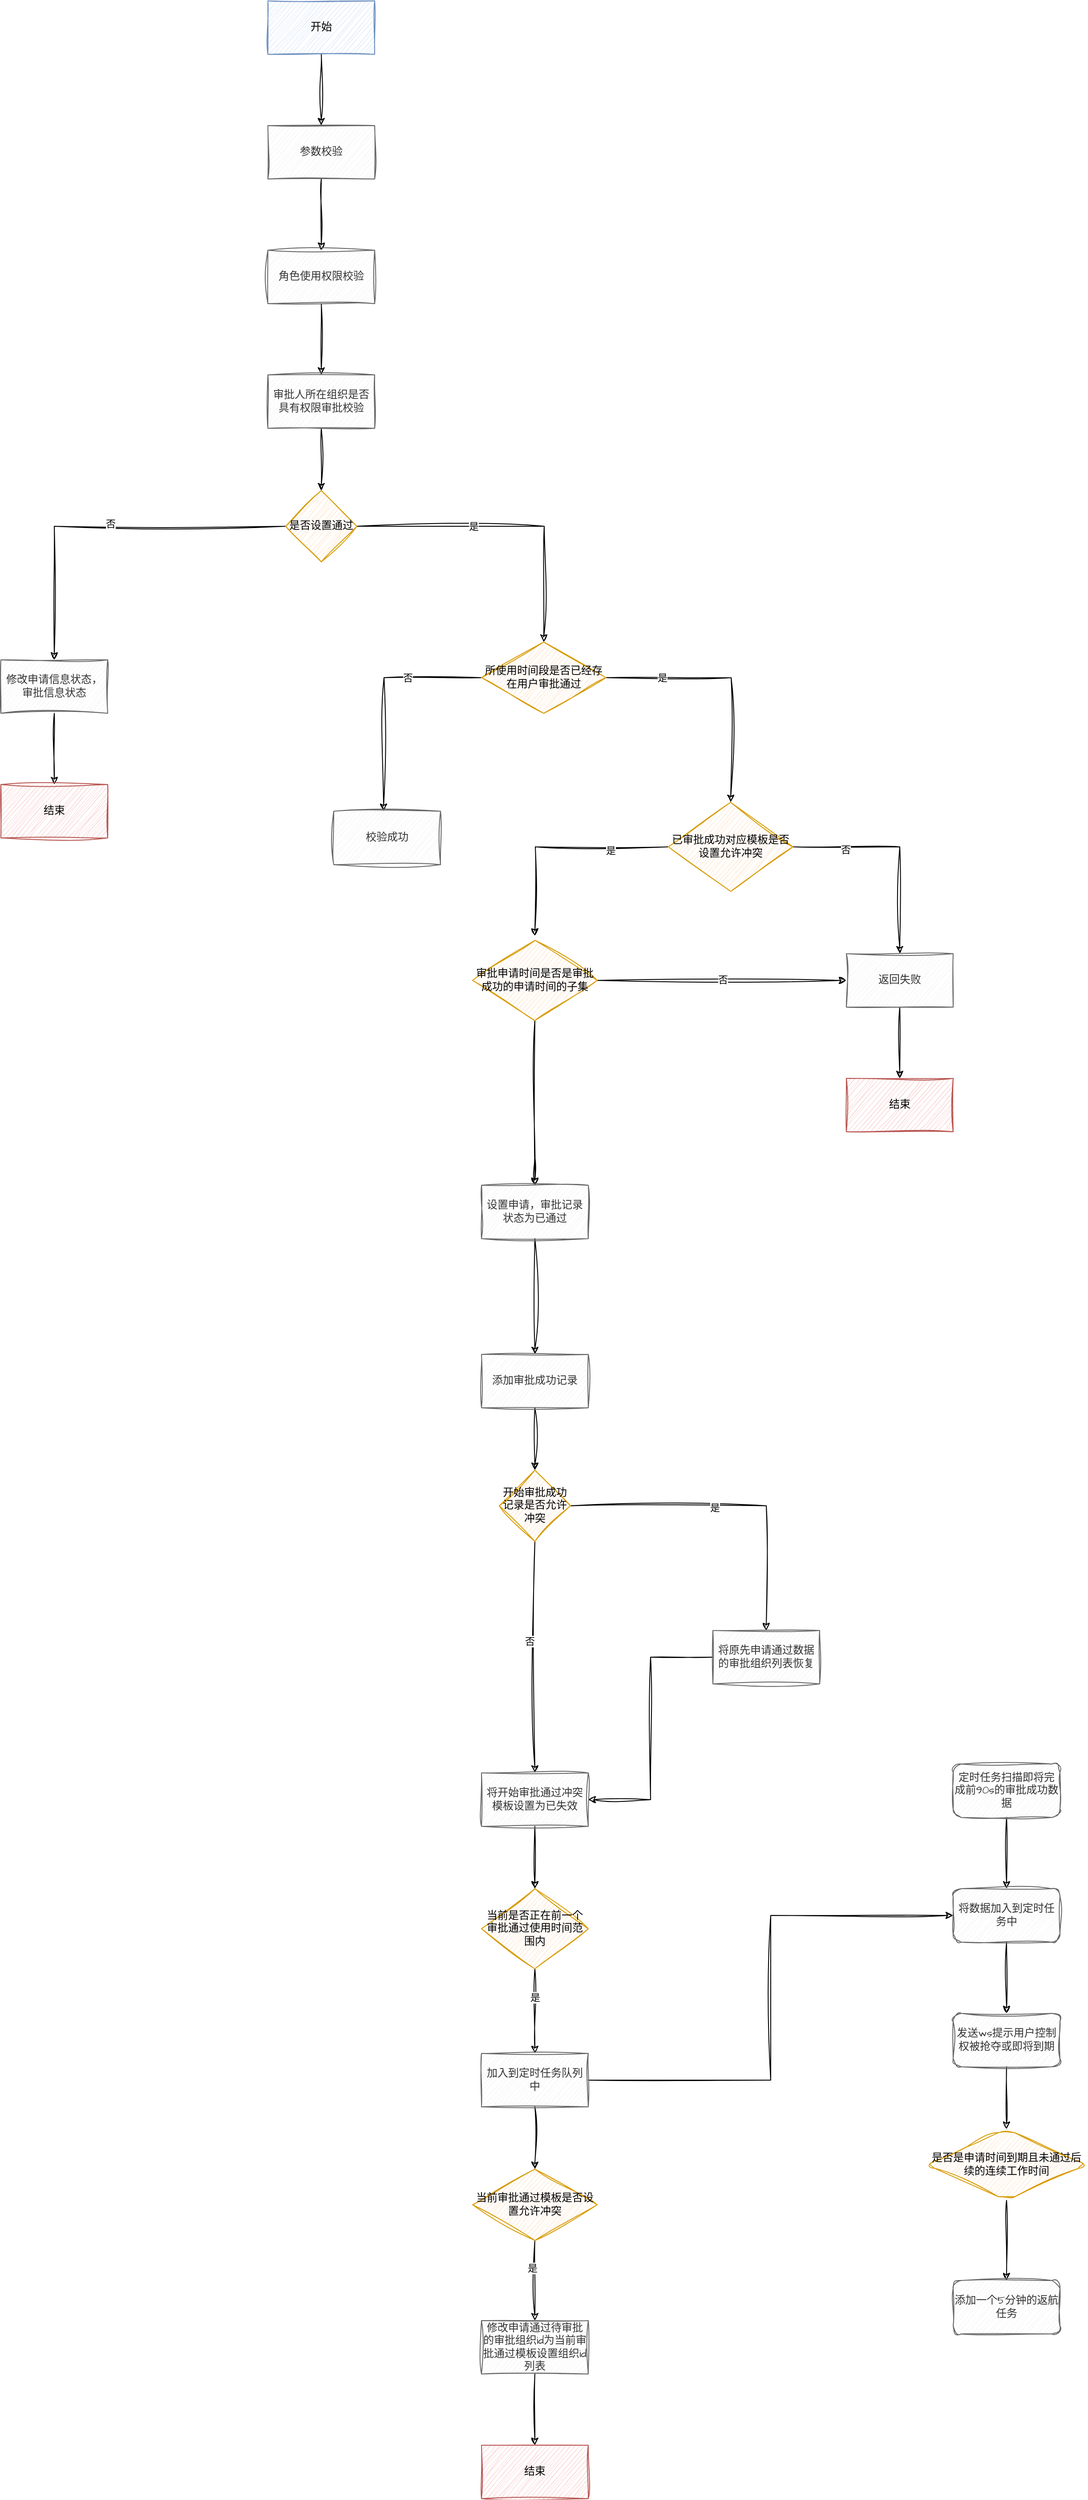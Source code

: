 <mxfile version="26.0.11">
  <diagram id="C5RBs43oDa-KdzZeNtuy" name="Page-1">
    <mxGraphModel dx="3000" dy="1549" grid="1" gridSize="10" guides="1" tooltips="1" connect="1" arrows="1" fold="1" page="1" pageScale="1" pageWidth="827" pageHeight="1169" math="0" shadow="0">
      <root>
        <mxCell id="WIyWlLk6GJQsqaUBKTNV-0" />
        <mxCell id="WIyWlLk6GJQsqaUBKTNV-1" parent="WIyWlLk6GJQsqaUBKTNV-0" />
        <mxCell id="VaRAnJZeEG1DX4EoweuF-4" value="" style="edgeStyle=orthogonalEdgeStyle;rounded=0;sketch=1;hachureGap=4;jiggle=2;curveFitting=1;orthogonalLoop=1;jettySize=auto;html=1;fontFamily=Architects Daughter;fontSource=https%3A%2F%2Ffonts.googleapis.com%2Fcss%3Ffamily%3DArchitects%2BDaughter;" edge="1" parent="WIyWlLk6GJQsqaUBKTNV-1" source="VaRAnJZeEG1DX4EoweuF-2" target="VaRAnJZeEG1DX4EoweuF-3">
          <mxGeometry relative="1" as="geometry" />
        </mxCell>
        <mxCell id="VaRAnJZeEG1DX4EoweuF-2" value="开始" style="rounded=0;whiteSpace=wrap;html=1;sketch=1;hachureGap=4;jiggle=2;curveFitting=1;fontFamily=Architects Daughter;fontSource=https%3A%2F%2Ffonts.googleapis.com%2Fcss%3Ffamily%3DArchitects%2BDaughter;fillColor=#dae8fc;strokeColor=#6c8ebf;" vertex="1" parent="WIyWlLk6GJQsqaUBKTNV-1">
          <mxGeometry x="340" y="80" width="120" height="60" as="geometry" />
        </mxCell>
        <mxCell id="VaRAnJZeEG1DX4EoweuF-6" value="" style="edgeStyle=orthogonalEdgeStyle;rounded=0;sketch=1;hachureGap=4;jiggle=2;curveFitting=1;orthogonalLoop=1;jettySize=auto;html=1;fontFamily=Architects Daughter;fontSource=https%3A%2F%2Ffonts.googleapis.com%2Fcss%3Ffamily%3DArchitects%2BDaughter;" edge="1" parent="WIyWlLk6GJQsqaUBKTNV-1" source="VaRAnJZeEG1DX4EoweuF-3" target="VaRAnJZeEG1DX4EoweuF-5">
          <mxGeometry relative="1" as="geometry" />
        </mxCell>
        <mxCell id="VaRAnJZeEG1DX4EoweuF-3" value="参数校验" style="rounded=0;whiteSpace=wrap;html=1;sketch=1;hachureGap=4;jiggle=2;curveFitting=1;fontFamily=Architects Daughter;fontSource=https%3A%2F%2Ffonts.googleapis.com%2Fcss%3Ffamily%3DArchitects%2BDaughter;fillColor=#f5f5f5;strokeColor=#666666;fontColor=#333333;" vertex="1" parent="WIyWlLk6GJQsqaUBKTNV-1">
          <mxGeometry x="340" y="220" width="120" height="60" as="geometry" />
        </mxCell>
        <mxCell id="VaRAnJZeEG1DX4EoweuF-8" value="" style="edgeStyle=orthogonalEdgeStyle;rounded=0;sketch=1;hachureGap=4;jiggle=2;curveFitting=1;orthogonalLoop=1;jettySize=auto;html=1;fontFamily=Architects Daughter;fontSource=https%3A%2F%2Ffonts.googleapis.com%2Fcss%3Ffamily%3DArchitects%2BDaughter;" edge="1" parent="WIyWlLk6GJQsqaUBKTNV-1" source="VaRAnJZeEG1DX4EoweuF-5" target="VaRAnJZeEG1DX4EoweuF-7">
          <mxGeometry relative="1" as="geometry" />
        </mxCell>
        <mxCell id="VaRAnJZeEG1DX4EoweuF-5" value="角色使用权限校验" style="rounded=0;whiteSpace=wrap;html=1;sketch=1;hachureGap=4;jiggle=2;curveFitting=1;fontFamily=Architects Daughter;fontSource=https%3A%2F%2Ffonts.googleapis.com%2Fcss%3Ffamily%3DArchitects%2BDaughter;fillColor=#f5f5f5;strokeColor=#666666;fontColor=#333333;" vertex="1" parent="WIyWlLk6GJQsqaUBKTNV-1">
          <mxGeometry x="340" y="360" width="120" height="60" as="geometry" />
        </mxCell>
        <mxCell id="VaRAnJZeEG1DX4EoweuF-10" value="" style="edgeStyle=orthogonalEdgeStyle;rounded=0;sketch=1;hachureGap=4;jiggle=2;curveFitting=1;orthogonalLoop=1;jettySize=auto;html=1;fontFamily=Architects Daughter;fontSource=https%3A%2F%2Ffonts.googleapis.com%2Fcss%3Ffamily%3DArchitects%2BDaughter;" edge="1" parent="WIyWlLk6GJQsqaUBKTNV-1" source="VaRAnJZeEG1DX4EoweuF-7" target="VaRAnJZeEG1DX4EoweuF-9">
          <mxGeometry relative="1" as="geometry" />
        </mxCell>
        <mxCell id="VaRAnJZeEG1DX4EoweuF-7" value="审批人所在组织是否具有权限审批校验" style="rounded=0;whiteSpace=wrap;html=1;sketch=1;hachureGap=4;jiggle=2;curveFitting=1;fontFamily=Architects Daughter;fontSource=https%3A%2F%2Ffonts.googleapis.com%2Fcss%3Ffamily%3DArchitects%2BDaughter;fillColor=#f5f5f5;strokeColor=#666666;fontColor=#333333;" vertex="1" parent="WIyWlLk6GJQsqaUBKTNV-1">
          <mxGeometry x="340" y="500" width="120" height="60" as="geometry" />
        </mxCell>
        <mxCell id="VaRAnJZeEG1DX4EoweuF-12" value="" style="edgeStyle=orthogonalEdgeStyle;rounded=0;sketch=1;hachureGap=4;jiggle=2;curveFitting=1;orthogonalLoop=1;jettySize=auto;html=1;fontFamily=Architects Daughter;fontSource=https%3A%2F%2Ffonts.googleapis.com%2Fcss%3Ffamily%3DArchitects%2BDaughter;" edge="1" parent="WIyWlLk6GJQsqaUBKTNV-1" source="VaRAnJZeEG1DX4EoweuF-9" target="VaRAnJZeEG1DX4EoweuF-11">
          <mxGeometry relative="1" as="geometry" />
        </mxCell>
        <mxCell id="VaRAnJZeEG1DX4EoweuF-13" value="否" style="edgeLabel;html=1;align=center;verticalAlign=middle;resizable=0;points=[];sketch=1;hachureGap=4;jiggle=2;curveFitting=1;fontFamily=Architects Daughter;fontSource=https%3A%2F%2Ffonts.googleapis.com%2Fcss%3Ffamily%3DArchitects%2BDaughter;" vertex="1" connectable="0" parent="VaRAnJZeEG1DX4EoweuF-12">
          <mxGeometry x="-0.038" y="-3" relative="1" as="geometry">
            <mxPoint as="offset" />
          </mxGeometry>
        </mxCell>
        <mxCell id="VaRAnJZeEG1DX4EoweuF-14" style="edgeStyle=orthogonalEdgeStyle;rounded=0;sketch=1;hachureGap=4;jiggle=2;curveFitting=1;orthogonalLoop=1;jettySize=auto;html=1;fontFamily=Architects Daughter;fontSource=https%3A%2F%2Ffonts.googleapis.com%2Fcss%3Ffamily%3DArchitects%2BDaughter;" edge="1" parent="WIyWlLk6GJQsqaUBKTNV-1" source="VaRAnJZeEG1DX4EoweuF-9">
          <mxGeometry relative="1" as="geometry">
            <mxPoint x="650" y="800" as="targetPoint" />
          </mxGeometry>
        </mxCell>
        <mxCell id="VaRAnJZeEG1DX4EoweuF-16" value="是" style="edgeLabel;html=1;align=center;verticalAlign=middle;resizable=0;points=[];sketch=1;hachureGap=4;jiggle=2;curveFitting=1;fontFamily=Architects Daughter;fontSource=https%3A%2F%2Ffonts.googleapis.com%2Fcss%3Ffamily%3DArchitects%2BDaughter;" vertex="1" connectable="0" parent="VaRAnJZeEG1DX4EoweuF-14">
          <mxGeometry x="-0.231" relative="1" as="geometry">
            <mxPoint as="offset" />
          </mxGeometry>
        </mxCell>
        <mxCell id="VaRAnJZeEG1DX4EoweuF-9" value="是否设置通过" style="rhombus;whiteSpace=wrap;html=1;fontFamily=Architects Daughter;fillColor=#ffe6cc;strokeColor=#d79b00;rounded=0;sketch=1;hachureGap=4;jiggle=2;curveFitting=1;fontSource=https%3A%2F%2Ffonts.googleapis.com%2Fcss%3Ffamily%3DArchitects%2BDaughter;" vertex="1" parent="WIyWlLk6GJQsqaUBKTNV-1">
          <mxGeometry x="360" y="630" width="80" height="80" as="geometry" />
        </mxCell>
        <mxCell id="VaRAnJZeEG1DX4EoweuF-47" value="" style="edgeStyle=orthogonalEdgeStyle;rounded=0;sketch=1;hachureGap=4;jiggle=2;curveFitting=1;orthogonalLoop=1;jettySize=auto;html=1;fontFamily=Architects Daughter;fontSource=https%3A%2F%2Ffonts.googleapis.com%2Fcss%3Ffamily%3DArchitects%2BDaughter;" edge="1" parent="WIyWlLk6GJQsqaUBKTNV-1" source="VaRAnJZeEG1DX4EoweuF-11" target="VaRAnJZeEG1DX4EoweuF-46">
          <mxGeometry relative="1" as="geometry" />
        </mxCell>
        <mxCell id="VaRAnJZeEG1DX4EoweuF-11" value="修改申请信息状态，审批信息状态" style="whiteSpace=wrap;html=1;fontFamily=Architects Daughter;fillColor=#f5f5f5;strokeColor=#666666;fontColor=#333333;rounded=0;sketch=1;hachureGap=4;jiggle=2;curveFitting=1;fontSource=https%3A%2F%2Ffonts.googleapis.com%2Fcss%3Ffamily%3DArchitects%2BDaughter;" vertex="1" parent="WIyWlLk6GJQsqaUBKTNV-1">
          <mxGeometry x="40" y="820" width="120" height="60" as="geometry" />
        </mxCell>
        <mxCell id="VaRAnJZeEG1DX4EoweuF-18" style="edgeStyle=orthogonalEdgeStyle;rounded=0;sketch=1;hachureGap=4;jiggle=2;curveFitting=1;orthogonalLoop=1;jettySize=auto;html=1;fontFamily=Architects Daughter;fontSource=https%3A%2F%2Ffonts.googleapis.com%2Fcss%3Ffamily%3DArchitects%2BDaughter;" edge="1" parent="WIyWlLk6GJQsqaUBKTNV-1" source="VaRAnJZeEG1DX4EoweuF-17">
          <mxGeometry relative="1" as="geometry">
            <mxPoint x="470" y="990" as="targetPoint" />
          </mxGeometry>
        </mxCell>
        <mxCell id="VaRAnJZeEG1DX4EoweuF-19" value="否" style="edgeLabel;html=1;align=center;verticalAlign=middle;resizable=0;points=[];sketch=1;hachureGap=4;jiggle=2;curveFitting=1;fontFamily=Architects Daughter;fontSource=https%3A%2F%2Ffonts.googleapis.com%2Fcss%3Ffamily%3DArchitects%2BDaughter;" vertex="1" connectable="0" parent="VaRAnJZeEG1DX4EoweuF-18">
          <mxGeometry x="-0.36" relative="1" as="geometry">
            <mxPoint as="offset" />
          </mxGeometry>
        </mxCell>
        <mxCell id="VaRAnJZeEG1DX4EoweuF-20" style="edgeStyle=orthogonalEdgeStyle;rounded=0;sketch=1;hachureGap=4;jiggle=2;curveFitting=1;orthogonalLoop=1;jettySize=auto;html=1;fontFamily=Architects Daughter;fontSource=https%3A%2F%2Ffonts.googleapis.com%2Fcss%3Ffamily%3DArchitects%2BDaughter;" edge="1" parent="WIyWlLk6GJQsqaUBKTNV-1" source="VaRAnJZeEG1DX4EoweuF-17">
          <mxGeometry relative="1" as="geometry">
            <mxPoint x="860" y="980" as="targetPoint" />
          </mxGeometry>
        </mxCell>
        <mxCell id="VaRAnJZeEG1DX4EoweuF-22" value="是" style="edgeLabel;html=1;align=center;verticalAlign=middle;resizable=0;points=[];sketch=1;hachureGap=4;jiggle=2;curveFitting=1;fontFamily=Architects Daughter;fontSource=https%3A%2F%2Ffonts.googleapis.com%2Fcss%3Ffamily%3DArchitects%2BDaughter;" vertex="1" connectable="0" parent="VaRAnJZeEG1DX4EoweuF-20">
          <mxGeometry x="-0.551" relative="1" as="geometry">
            <mxPoint as="offset" />
          </mxGeometry>
        </mxCell>
        <mxCell id="VaRAnJZeEG1DX4EoweuF-17" value="所使用时间段是否已经存在用户审批通过" style="rhombus;whiteSpace=wrap;html=1;fontFamily=Architects Daughter;fillColor=#ffe6cc;strokeColor=#d79b00;rounded=0;sketch=1;hachureGap=4;jiggle=2;curveFitting=1;fontSource=https%3A%2F%2Ffonts.googleapis.com%2Fcss%3Ffamily%3DArchitects%2BDaughter;" vertex="1" parent="WIyWlLk6GJQsqaUBKTNV-1">
          <mxGeometry x="580" y="800" width="140" height="80" as="geometry" />
        </mxCell>
        <mxCell id="VaRAnJZeEG1DX4EoweuF-21" value="校验成功" style="whiteSpace=wrap;html=1;fontFamily=Architects Daughter;fillColor=#f5f5f5;strokeColor=#666666;fontColor=#333333;rounded=0;sketch=1;hachureGap=4;jiggle=2;curveFitting=1;fontSource=https%3A%2F%2Ffonts.googleapis.com%2Fcss%3Ffamily%3DArchitects%2BDaughter;" vertex="1" parent="WIyWlLk6GJQsqaUBKTNV-1">
          <mxGeometry x="414" y="990" width="120" height="60" as="geometry" />
        </mxCell>
        <mxCell id="VaRAnJZeEG1DX4EoweuF-27" value="" style="edgeStyle=orthogonalEdgeStyle;rounded=0;sketch=1;hachureGap=4;jiggle=2;curveFitting=1;orthogonalLoop=1;jettySize=auto;html=1;fontFamily=Architects Daughter;fontSource=https%3A%2F%2Ffonts.googleapis.com%2Fcss%3Ffamily%3DArchitects%2BDaughter;" edge="1" parent="WIyWlLk6GJQsqaUBKTNV-1" source="VaRAnJZeEG1DX4EoweuF-23" target="VaRAnJZeEG1DX4EoweuF-26">
          <mxGeometry relative="1" as="geometry" />
        </mxCell>
        <mxCell id="VaRAnJZeEG1DX4EoweuF-28" value="否" style="edgeLabel;html=1;align=center;verticalAlign=middle;resizable=0;points=[];sketch=1;hachureGap=4;jiggle=2;curveFitting=1;fontFamily=Architects Daughter;fontSource=https%3A%2F%2Ffonts.googleapis.com%2Fcss%3Ffamily%3DArchitects%2BDaughter;" vertex="1" connectable="0" parent="VaRAnJZeEG1DX4EoweuF-27">
          <mxGeometry x="-0.509" y="-3" relative="1" as="geometry">
            <mxPoint as="offset" />
          </mxGeometry>
        </mxCell>
        <mxCell id="VaRAnJZeEG1DX4EoweuF-33" value="" style="edgeStyle=orthogonalEdgeStyle;rounded=0;sketch=1;hachureGap=4;jiggle=2;curveFitting=1;orthogonalLoop=1;jettySize=auto;html=1;fontFamily=Architects Daughter;fontSource=https%3A%2F%2Ffonts.googleapis.com%2Fcss%3Ffamily%3DArchitects%2BDaughter;" edge="1" parent="WIyWlLk6GJQsqaUBKTNV-1" source="VaRAnJZeEG1DX4EoweuF-23">
          <mxGeometry relative="1" as="geometry">
            <mxPoint x="640" y="1130" as="targetPoint" />
          </mxGeometry>
        </mxCell>
        <mxCell id="VaRAnJZeEG1DX4EoweuF-34" value="是" style="edgeLabel;html=1;align=center;verticalAlign=middle;resizable=0;points=[];sketch=1;hachureGap=4;jiggle=2;curveFitting=1;fontFamily=Architects Daughter;fontSource=https%3A%2F%2Ffonts.googleapis.com%2Fcss%3Ffamily%3DArchitects%2BDaughter;" vertex="1" connectable="0" parent="VaRAnJZeEG1DX4EoweuF-33">
          <mxGeometry x="-0.475" y="4" relative="1" as="geometry">
            <mxPoint as="offset" />
          </mxGeometry>
        </mxCell>
        <mxCell id="VaRAnJZeEG1DX4EoweuF-23" value="已审批成功对应模板是否设置允许冲突" style="rhombus;whiteSpace=wrap;html=1;fontFamily=Architects Daughter;fillColor=#ffe6cc;strokeColor=#d79b00;rounded=0;sketch=1;hachureGap=4;jiggle=2;curveFitting=1;fontSource=https%3A%2F%2Ffonts.googleapis.com%2Fcss%3Ffamily%3DArchitects%2BDaughter;" vertex="1" parent="WIyWlLk6GJQsqaUBKTNV-1">
          <mxGeometry x="790" y="980" width="140" height="100" as="geometry" />
        </mxCell>
        <mxCell id="VaRAnJZeEG1DX4EoweuF-49" value="" style="edgeStyle=orthogonalEdgeStyle;rounded=0;sketch=1;hachureGap=4;jiggle=2;curveFitting=1;orthogonalLoop=1;jettySize=auto;html=1;fontFamily=Architects Daughter;fontSource=https%3A%2F%2Ffonts.googleapis.com%2Fcss%3Ffamily%3DArchitects%2BDaughter;" edge="1" parent="WIyWlLk6GJQsqaUBKTNV-1" source="VaRAnJZeEG1DX4EoweuF-26" target="VaRAnJZeEG1DX4EoweuF-48">
          <mxGeometry relative="1" as="geometry" />
        </mxCell>
        <mxCell id="VaRAnJZeEG1DX4EoweuF-26" value="返回失败" style="whiteSpace=wrap;html=1;fontFamily=Architects Daughter;fillColor=#f5f5f5;strokeColor=#666666;fontColor=#333333;rounded=0;sketch=1;hachureGap=4;jiggle=2;curveFitting=1;fontSource=https%3A%2F%2Ffonts.googleapis.com%2Fcss%3Ffamily%3DArchitects%2BDaughter;" vertex="1" parent="WIyWlLk6GJQsqaUBKTNV-1">
          <mxGeometry x="990" y="1150" width="120" height="60" as="geometry" />
        </mxCell>
        <mxCell id="VaRAnJZeEG1DX4EoweuF-36" style="edgeStyle=orthogonalEdgeStyle;rounded=0;sketch=1;hachureGap=4;jiggle=2;curveFitting=1;orthogonalLoop=1;jettySize=auto;html=1;entryX=0;entryY=0.5;entryDx=0;entryDy=0;fontFamily=Architects Daughter;fontSource=https%3A%2F%2Ffonts.googleapis.com%2Fcss%3Ffamily%3DArchitects%2BDaughter;" edge="1" parent="WIyWlLk6GJQsqaUBKTNV-1" source="VaRAnJZeEG1DX4EoweuF-35" target="VaRAnJZeEG1DX4EoweuF-26">
          <mxGeometry relative="1" as="geometry" />
        </mxCell>
        <mxCell id="VaRAnJZeEG1DX4EoweuF-37" value="否" style="edgeLabel;html=1;align=center;verticalAlign=middle;resizable=0;points=[];sketch=1;hachureGap=4;jiggle=2;curveFitting=1;fontFamily=Architects Daughter;fontSource=https%3A%2F%2Ffonts.googleapis.com%2Fcss%3Ffamily%3DArchitects%2BDaughter;" vertex="1" connectable="0" parent="VaRAnJZeEG1DX4EoweuF-36">
          <mxGeometry x="0.003" y="1" relative="1" as="geometry">
            <mxPoint as="offset" />
          </mxGeometry>
        </mxCell>
        <mxCell id="VaRAnJZeEG1DX4EoweuF-65" style="edgeStyle=orthogonalEdgeStyle;rounded=0;sketch=1;hachureGap=4;jiggle=2;curveFitting=1;orthogonalLoop=1;jettySize=auto;html=1;exitX=0.5;exitY=1;exitDx=0;exitDy=0;entryX=0.5;entryY=0;entryDx=0;entryDy=0;fontFamily=Architects Daughter;fontSource=https%3A%2F%2Ffonts.googleapis.com%2Fcss%3Ffamily%3DArchitects%2BDaughter;" edge="1" parent="WIyWlLk6GJQsqaUBKTNV-1" source="VaRAnJZeEG1DX4EoweuF-35" target="VaRAnJZeEG1DX4EoweuF-42">
          <mxGeometry relative="1" as="geometry" />
        </mxCell>
        <mxCell id="VaRAnJZeEG1DX4EoweuF-35" value="审批申请时间是否是审批成功的申请时间的子集" style="rhombus;whiteSpace=wrap;html=1;fontFamily=Architects Daughter;fillColor=#ffe6cc;strokeColor=#d79b00;rounded=0;sketch=1;hachureGap=4;jiggle=2;curveFitting=1;fontSource=https%3A%2F%2Ffonts.googleapis.com%2Fcss%3Ffamily%3DArchitects%2BDaughter;" vertex="1" parent="WIyWlLk6GJQsqaUBKTNV-1">
          <mxGeometry x="570" y="1135" width="140" height="90" as="geometry" />
        </mxCell>
        <mxCell id="VaRAnJZeEG1DX4EoweuF-43" value="" style="edgeStyle=orthogonalEdgeStyle;rounded=0;sketch=1;hachureGap=4;jiggle=2;curveFitting=1;orthogonalLoop=1;jettySize=auto;html=1;fontFamily=Architects Daughter;fontSource=https%3A%2F%2Ffonts.googleapis.com%2Fcss%3Ffamily%3DArchitects%2BDaughter;" edge="1" parent="WIyWlLk6GJQsqaUBKTNV-1" target="VaRAnJZeEG1DX4EoweuF-42">
          <mxGeometry relative="1" as="geometry">
            <mxPoint x="640" y="1380" as="sourcePoint" />
            <Array as="points">
              <mxPoint x="641" y="1450" />
            </Array>
          </mxGeometry>
        </mxCell>
        <mxCell id="VaRAnJZeEG1DX4EoweuF-45" value="" style="edgeStyle=orthogonalEdgeStyle;rounded=0;sketch=1;hachureGap=4;jiggle=2;curveFitting=1;orthogonalLoop=1;jettySize=auto;html=1;fontFamily=Architects Daughter;fontSource=https%3A%2F%2Ffonts.googleapis.com%2Fcss%3Ffamily%3DArchitects%2BDaughter;" edge="1" parent="WIyWlLk6GJQsqaUBKTNV-1" source="VaRAnJZeEG1DX4EoweuF-42" target="VaRAnJZeEG1DX4EoweuF-44">
          <mxGeometry relative="1" as="geometry" />
        </mxCell>
        <mxCell id="VaRAnJZeEG1DX4EoweuF-42" value="设置申请，审批记录状态为已通过" style="whiteSpace=wrap;html=1;fontFamily=Architects Daughter;fillColor=#f5f5f5;strokeColor=#666666;fontColor=#333333;rounded=0;sketch=1;hachureGap=4;jiggle=2;curveFitting=1;fontSource=https%3A%2F%2Ffonts.googleapis.com%2Fcss%3Ffamily%3DArchitects%2BDaughter;" vertex="1" parent="WIyWlLk6GJQsqaUBKTNV-1">
          <mxGeometry x="580" y="1410" width="120" height="60" as="geometry" />
        </mxCell>
        <mxCell id="VaRAnJZeEG1DX4EoweuF-55" value="" style="edgeStyle=orthogonalEdgeStyle;rounded=0;sketch=1;hachureGap=4;jiggle=2;curveFitting=1;orthogonalLoop=1;jettySize=auto;html=1;fontFamily=Architects Daughter;fontSource=https%3A%2F%2Ffonts.googleapis.com%2Fcss%3Ffamily%3DArchitects%2BDaughter;" edge="1" parent="WIyWlLk6GJQsqaUBKTNV-1" source="VaRAnJZeEG1DX4EoweuF-44" target="VaRAnJZeEG1DX4EoweuF-54">
          <mxGeometry relative="1" as="geometry" />
        </mxCell>
        <mxCell id="VaRAnJZeEG1DX4EoweuF-44" value="添加审批成功记录" style="whiteSpace=wrap;html=1;fontFamily=Architects Daughter;fillColor=#f5f5f5;strokeColor=#666666;fontColor=#333333;rounded=0;sketch=1;hachureGap=4;jiggle=2;curveFitting=1;fontSource=https%3A%2F%2Ffonts.googleapis.com%2Fcss%3Ffamily%3DArchitects%2BDaughter;" vertex="1" parent="WIyWlLk6GJQsqaUBKTNV-1">
          <mxGeometry x="580" y="1600" width="120" height="60" as="geometry" />
        </mxCell>
        <mxCell id="VaRAnJZeEG1DX4EoweuF-46" value="结束" style="whiteSpace=wrap;html=1;fontFamily=Architects Daughter;fillColor=#f8cecc;strokeColor=#b85450;rounded=0;sketch=1;hachureGap=4;jiggle=2;curveFitting=1;fontSource=https%3A%2F%2Ffonts.googleapis.com%2Fcss%3Ffamily%3DArchitects%2BDaughter;" vertex="1" parent="WIyWlLk6GJQsqaUBKTNV-1">
          <mxGeometry x="40" y="960" width="120" height="60" as="geometry" />
        </mxCell>
        <mxCell id="VaRAnJZeEG1DX4EoweuF-48" value="结束" style="whiteSpace=wrap;html=1;fontFamily=Architects Daughter;fillColor=#f8cecc;strokeColor=#b85450;rounded=0;sketch=1;hachureGap=4;jiggle=2;curveFitting=1;fontSource=https%3A%2F%2Ffonts.googleapis.com%2Fcss%3Ffamily%3DArchitects%2BDaughter;" vertex="1" parent="WIyWlLk6GJQsqaUBKTNV-1">
          <mxGeometry x="990" y="1290" width="120" height="60" as="geometry" />
        </mxCell>
        <mxCell id="VaRAnJZeEG1DX4EoweuF-58" value="" style="edgeStyle=orthogonalEdgeStyle;rounded=0;sketch=1;hachureGap=4;jiggle=2;curveFitting=1;orthogonalLoop=1;jettySize=auto;html=1;fontFamily=Architects Daughter;fontSource=https%3A%2F%2Ffonts.googleapis.com%2Fcss%3Ffamily%3DArchitects%2BDaughter;" edge="1" parent="WIyWlLk6GJQsqaUBKTNV-1" source="VaRAnJZeEG1DX4EoweuF-54" target="VaRAnJZeEG1DX4EoweuF-57">
          <mxGeometry relative="1" as="geometry" />
        </mxCell>
        <mxCell id="VaRAnJZeEG1DX4EoweuF-59" value="是" style="edgeLabel;html=1;align=center;verticalAlign=middle;resizable=0;points=[];sketch=1;hachureGap=4;jiggle=2;curveFitting=1;fontFamily=Architects Daughter;fontSource=https%3A%2F%2Ffonts.googleapis.com%2Fcss%3Ffamily%3DArchitects%2BDaughter;" vertex="1" connectable="0" parent="VaRAnJZeEG1DX4EoweuF-58">
          <mxGeometry x="-0.104" y="-2" relative="1" as="geometry">
            <mxPoint as="offset" />
          </mxGeometry>
        </mxCell>
        <mxCell id="VaRAnJZeEG1DX4EoweuF-63" value="" style="edgeStyle=orthogonalEdgeStyle;rounded=0;sketch=1;hachureGap=4;jiggle=2;curveFitting=1;orthogonalLoop=1;jettySize=auto;html=1;fontFamily=Architects Daughter;fontSource=https%3A%2F%2Ffonts.googleapis.com%2Fcss%3Ffamily%3DArchitects%2BDaughter;" edge="1" parent="WIyWlLk6GJQsqaUBKTNV-1" source="VaRAnJZeEG1DX4EoweuF-54" target="VaRAnJZeEG1DX4EoweuF-62">
          <mxGeometry relative="1" as="geometry" />
        </mxCell>
        <mxCell id="VaRAnJZeEG1DX4EoweuF-64" value="否" style="edgeLabel;html=1;align=center;verticalAlign=middle;resizable=0;points=[];sketch=1;hachureGap=4;jiggle=2;curveFitting=1;fontFamily=Architects Daughter;fontSource=https%3A%2F%2Ffonts.googleapis.com%2Fcss%3Ffamily%3DArchitects%2BDaughter;" vertex="1" connectable="0" parent="VaRAnJZeEG1DX4EoweuF-63">
          <mxGeometry x="-0.142" y="-6" relative="1" as="geometry">
            <mxPoint as="offset" />
          </mxGeometry>
        </mxCell>
        <mxCell id="VaRAnJZeEG1DX4EoweuF-54" value="开始审批成功记录是否允许冲突" style="rhombus;whiteSpace=wrap;html=1;fontFamily=Architects Daughter;fillColor=#ffe6cc;strokeColor=#d79b00;rounded=0;sketch=1;hachureGap=4;jiggle=2;curveFitting=1;fontSource=https%3A%2F%2Ffonts.googleapis.com%2Fcss%3Ffamily%3DArchitects%2BDaughter;" vertex="1" parent="WIyWlLk6GJQsqaUBKTNV-1">
          <mxGeometry x="600" y="1730" width="80" height="80" as="geometry" />
        </mxCell>
        <mxCell id="VaRAnJZeEG1DX4EoweuF-67" style="edgeStyle=orthogonalEdgeStyle;rounded=0;sketch=1;hachureGap=4;jiggle=2;curveFitting=1;orthogonalLoop=1;jettySize=auto;html=1;entryX=1;entryY=0.5;entryDx=0;entryDy=0;fontFamily=Architects Daughter;fontSource=https%3A%2F%2Ffonts.googleapis.com%2Fcss%3Ffamily%3DArchitects%2BDaughter;" edge="1" parent="WIyWlLk6GJQsqaUBKTNV-1" source="VaRAnJZeEG1DX4EoweuF-57" target="VaRAnJZeEG1DX4EoweuF-62">
          <mxGeometry relative="1" as="geometry" />
        </mxCell>
        <mxCell id="VaRAnJZeEG1DX4EoweuF-57" value="将原先申请通过数据的审批组织列表恢复" style="whiteSpace=wrap;html=1;fontFamily=Architects Daughter;fillColor=#f5f5f5;strokeColor=#666666;rounded=0;sketch=1;hachureGap=4;jiggle=2;curveFitting=1;fontSource=https%3A%2F%2Ffonts.googleapis.com%2Fcss%3Ffamily%3DArchitects%2BDaughter;fontColor=#333333;" vertex="1" parent="WIyWlLk6GJQsqaUBKTNV-1">
          <mxGeometry x="840" y="1910" width="120" height="60" as="geometry" />
        </mxCell>
        <mxCell id="VaRAnJZeEG1DX4EoweuF-71" value="" style="edgeStyle=orthogonalEdgeStyle;rounded=0;sketch=1;hachureGap=4;jiggle=2;curveFitting=1;orthogonalLoop=1;jettySize=auto;html=1;fontFamily=Architects Daughter;fontSource=https%3A%2F%2Ffonts.googleapis.com%2Fcss%3Ffamily%3DArchitects%2BDaughter;" edge="1" parent="WIyWlLk6GJQsqaUBKTNV-1" source="VaRAnJZeEG1DX4EoweuF-62" target="VaRAnJZeEG1DX4EoweuF-70">
          <mxGeometry relative="1" as="geometry" />
        </mxCell>
        <mxCell id="VaRAnJZeEG1DX4EoweuF-62" value="将开始审批通过冲突模板设置为已失效" style="whiteSpace=wrap;html=1;fontFamily=Architects Daughter;fillColor=#f5f5f5;strokeColor=#666666;rounded=0;sketch=1;hachureGap=4;jiggle=2;curveFitting=1;fontSource=https%3A%2F%2Ffonts.googleapis.com%2Fcss%3Ffamily%3DArchitects%2BDaughter;fontColor=#333333;" vertex="1" parent="WIyWlLk6GJQsqaUBKTNV-1">
          <mxGeometry x="580" y="2070" width="120" height="60" as="geometry" />
        </mxCell>
        <mxCell id="VaRAnJZeEG1DX4EoweuF-73" value="" style="edgeStyle=orthogonalEdgeStyle;rounded=0;sketch=1;hachureGap=4;jiggle=2;curveFitting=1;orthogonalLoop=1;jettySize=auto;html=1;fontFamily=Architects Daughter;fontSource=https%3A%2F%2Ffonts.googleapis.com%2Fcss%3Ffamily%3DArchitects%2BDaughter;" edge="1" parent="WIyWlLk6GJQsqaUBKTNV-1" source="VaRAnJZeEG1DX4EoweuF-70" target="VaRAnJZeEG1DX4EoweuF-72">
          <mxGeometry relative="1" as="geometry" />
        </mxCell>
        <mxCell id="VaRAnJZeEG1DX4EoweuF-74" value="是" style="edgeLabel;html=1;align=center;verticalAlign=middle;resizable=0;points=[];sketch=1;hachureGap=4;jiggle=2;curveFitting=1;fontFamily=Architects Daughter;fontSource=https%3A%2F%2Ffonts.googleapis.com%2Fcss%3Ffamily%3DArchitects%2BDaughter;" vertex="1" connectable="0" parent="VaRAnJZeEG1DX4EoweuF-73">
          <mxGeometry x="-0.326" relative="1" as="geometry">
            <mxPoint as="offset" />
          </mxGeometry>
        </mxCell>
        <mxCell id="VaRAnJZeEG1DX4EoweuF-70" value="当前是否正在前一个审批通过使用时间范围内" style="rhombus;whiteSpace=wrap;html=1;fontFamily=Architects Daughter;fillColor=#ffe6cc;strokeColor=#d79b00;rounded=0;sketch=1;hachureGap=4;jiggle=2;curveFitting=1;fontSource=https%3A%2F%2Ffonts.googleapis.com%2Fcss%3Ffamily%3DArchitects%2BDaughter;" vertex="1" parent="WIyWlLk6GJQsqaUBKTNV-1">
          <mxGeometry x="580" y="2200" width="120" height="90" as="geometry" />
        </mxCell>
        <mxCell id="VaRAnJZeEG1DX4EoweuF-76" value="" style="edgeStyle=orthogonalEdgeStyle;rounded=0;sketch=1;hachureGap=4;jiggle=2;curveFitting=1;orthogonalLoop=1;jettySize=auto;html=1;fontFamily=Architects Daughter;fontSource=https%3A%2F%2Ffonts.googleapis.com%2Fcss%3Ffamily%3DArchitects%2BDaughter;" edge="1" parent="WIyWlLk6GJQsqaUBKTNV-1" source="VaRAnJZeEG1DX4EoweuF-72" target="VaRAnJZeEG1DX4EoweuF-75">
          <mxGeometry relative="1" as="geometry" />
        </mxCell>
        <mxCell id="VaRAnJZeEG1DX4EoweuF-87" style="edgeStyle=orthogonalEdgeStyle;rounded=0;sketch=1;hachureGap=4;jiggle=2;curveFitting=1;orthogonalLoop=1;jettySize=auto;html=1;exitX=1;exitY=0.5;exitDx=0;exitDy=0;entryX=0;entryY=0.5;entryDx=0;entryDy=0;fontFamily=Architects Daughter;fontSource=https%3A%2F%2Ffonts.googleapis.com%2Fcss%3Ffamily%3DArchitects%2BDaughter;" edge="1" parent="WIyWlLk6GJQsqaUBKTNV-1" source="VaRAnJZeEG1DX4EoweuF-72" target="VaRAnJZeEG1DX4EoweuF-83">
          <mxGeometry relative="1" as="geometry" />
        </mxCell>
        <mxCell id="VaRAnJZeEG1DX4EoweuF-72" value="加入到定时任务队列中" style="whiteSpace=wrap;html=1;fontFamily=Architects Daughter;fillColor=#f5f5f5;strokeColor=#666666;rounded=0;sketch=1;hachureGap=4;jiggle=2;curveFitting=1;fontSource=https%3A%2F%2Ffonts.googleapis.com%2Fcss%3Ffamily%3DArchitects%2BDaughter;fontColor=#333333;" vertex="1" parent="WIyWlLk6GJQsqaUBKTNV-1">
          <mxGeometry x="580" y="2385" width="120" height="60" as="geometry" />
        </mxCell>
        <mxCell id="VaRAnJZeEG1DX4EoweuF-78" value="" style="edgeStyle=orthogonalEdgeStyle;rounded=0;sketch=1;hachureGap=4;jiggle=2;curveFitting=1;orthogonalLoop=1;jettySize=auto;html=1;fontFamily=Architects Daughter;fontSource=https%3A%2F%2Ffonts.googleapis.com%2Fcss%3Ffamily%3DArchitects%2BDaughter;" edge="1" parent="WIyWlLk6GJQsqaUBKTNV-1" source="VaRAnJZeEG1DX4EoweuF-75" target="VaRAnJZeEG1DX4EoweuF-77">
          <mxGeometry relative="1" as="geometry" />
        </mxCell>
        <mxCell id="VaRAnJZeEG1DX4EoweuF-79" value="是" style="edgeLabel;html=1;align=center;verticalAlign=middle;resizable=0;points=[];sketch=1;hachureGap=4;jiggle=2;curveFitting=1;fontFamily=Architects Daughter;fontSource=https%3A%2F%2Ffonts.googleapis.com%2Fcss%3Ffamily%3DArchitects%2BDaughter;" vertex="1" connectable="0" parent="VaRAnJZeEG1DX4EoweuF-78">
          <mxGeometry x="-0.311" y="-3" relative="1" as="geometry">
            <mxPoint as="offset" />
          </mxGeometry>
        </mxCell>
        <mxCell id="VaRAnJZeEG1DX4EoweuF-75" value="当前审批通过模板是否设置允许冲突" style="rhombus;whiteSpace=wrap;html=1;fontFamily=Architects Daughter;fillColor=#ffe6cc;strokeColor=#d79b00;rounded=0;sketch=1;hachureGap=4;jiggle=2;curveFitting=1;fontSource=https%3A%2F%2Ffonts.googleapis.com%2Fcss%3Ffamily%3DArchitects%2BDaughter;" vertex="1" parent="WIyWlLk6GJQsqaUBKTNV-1">
          <mxGeometry x="570" y="2515" width="140" height="80" as="geometry" />
        </mxCell>
        <mxCell id="VaRAnJZeEG1DX4EoweuF-93" value="" style="edgeStyle=orthogonalEdgeStyle;rounded=0;sketch=1;hachureGap=4;jiggle=2;curveFitting=1;orthogonalLoop=1;jettySize=auto;html=1;fontFamily=Architects Daughter;fontSource=https%3A%2F%2Ffonts.googleapis.com%2Fcss%3Ffamily%3DArchitects%2BDaughter;" edge="1" parent="WIyWlLk6GJQsqaUBKTNV-1" source="VaRAnJZeEG1DX4EoweuF-77" target="VaRAnJZeEG1DX4EoweuF-92">
          <mxGeometry relative="1" as="geometry" />
        </mxCell>
        <mxCell id="VaRAnJZeEG1DX4EoweuF-77" value="修改申请通过待审批的审批组织id为当前审批通过模板设置组织id列表" style="whiteSpace=wrap;html=1;fontFamily=Architects Daughter;fillColor=#f5f5f5;strokeColor=#666666;fontColor=#333333;rounded=0;sketch=1;hachureGap=4;jiggle=2;curveFitting=1;fontSource=https%3A%2F%2Ffonts.googleapis.com%2Fcss%3Ffamily%3DArchitects%2BDaughter;" vertex="1" parent="WIyWlLk6GJQsqaUBKTNV-1">
          <mxGeometry x="580" y="2685" width="120" height="60" as="geometry" />
        </mxCell>
        <mxCell id="VaRAnJZeEG1DX4EoweuF-84" value="" style="edgeStyle=orthogonalEdgeStyle;rounded=0;sketch=1;hachureGap=4;jiggle=2;curveFitting=1;orthogonalLoop=1;jettySize=auto;html=1;fontFamily=Architects Daughter;fontSource=https%3A%2F%2Ffonts.googleapis.com%2Fcss%3Ffamily%3DArchitects%2BDaughter;" edge="1" parent="WIyWlLk6GJQsqaUBKTNV-1" source="VaRAnJZeEG1DX4EoweuF-81" target="VaRAnJZeEG1DX4EoweuF-83">
          <mxGeometry relative="1" as="geometry" />
        </mxCell>
        <mxCell id="VaRAnJZeEG1DX4EoweuF-81" value="定时任务扫描即将完成前90s的审批成功数据" style="rounded=1;whiteSpace=wrap;html=1;sketch=1;hachureGap=4;jiggle=2;curveFitting=1;fontFamily=Architects Daughter;fontSource=https%3A%2F%2Ffonts.googleapis.com%2Fcss%3Ffamily%3DArchitects%2BDaughter;fillColor=#f5f5f5;fontColor=#333333;strokeColor=#666666;" vertex="1" parent="WIyWlLk6GJQsqaUBKTNV-1">
          <mxGeometry x="1110" y="2060" width="120" height="60" as="geometry" />
        </mxCell>
        <mxCell id="VaRAnJZeEG1DX4EoweuF-86" value="" style="edgeStyle=orthogonalEdgeStyle;rounded=0;sketch=1;hachureGap=4;jiggle=2;curveFitting=1;orthogonalLoop=1;jettySize=auto;html=1;fontFamily=Architects Daughter;fontSource=https%3A%2F%2Ffonts.googleapis.com%2Fcss%3Ffamily%3DArchitects%2BDaughter;" edge="1" parent="WIyWlLk6GJQsqaUBKTNV-1" source="VaRAnJZeEG1DX4EoweuF-83" target="VaRAnJZeEG1DX4EoweuF-85">
          <mxGeometry relative="1" as="geometry" />
        </mxCell>
        <mxCell id="VaRAnJZeEG1DX4EoweuF-83" value="将数据加入到定时任务中" style="whiteSpace=wrap;html=1;fontFamily=Architects Daughter;fillColor=#f5f5f5;strokeColor=#666666;fontColor=#333333;rounded=1;sketch=1;hachureGap=4;jiggle=2;curveFitting=1;fontSource=https%3A%2F%2Ffonts.googleapis.com%2Fcss%3Ffamily%3DArchitects%2BDaughter;" vertex="1" parent="WIyWlLk6GJQsqaUBKTNV-1">
          <mxGeometry x="1110" y="2200" width="120" height="60" as="geometry" />
        </mxCell>
        <mxCell id="VaRAnJZeEG1DX4EoweuF-89" value="" style="edgeStyle=orthogonalEdgeStyle;rounded=0;sketch=1;hachureGap=4;jiggle=2;curveFitting=1;orthogonalLoop=1;jettySize=auto;html=1;fontFamily=Architects Daughter;fontSource=https%3A%2F%2Ffonts.googleapis.com%2Fcss%3Ffamily%3DArchitects%2BDaughter;" edge="1" parent="WIyWlLk6GJQsqaUBKTNV-1" source="VaRAnJZeEG1DX4EoweuF-85" target="VaRAnJZeEG1DX4EoweuF-88">
          <mxGeometry relative="1" as="geometry" />
        </mxCell>
        <mxCell id="VaRAnJZeEG1DX4EoweuF-85" value="发送ws提示用户控制权被抢夺或即将到期" style="whiteSpace=wrap;html=1;fontFamily=Architects Daughter;fillColor=#f5f5f5;strokeColor=#666666;fontColor=#333333;rounded=1;sketch=1;hachureGap=4;jiggle=2;curveFitting=1;fontSource=https%3A%2F%2Ffonts.googleapis.com%2Fcss%3Ffamily%3DArchitects%2BDaughter;" vertex="1" parent="WIyWlLk6GJQsqaUBKTNV-1">
          <mxGeometry x="1110" y="2340" width="120" height="60" as="geometry" />
        </mxCell>
        <mxCell id="VaRAnJZeEG1DX4EoweuF-91" value="" style="edgeStyle=orthogonalEdgeStyle;rounded=0;sketch=1;hachureGap=4;jiggle=2;curveFitting=1;orthogonalLoop=1;jettySize=auto;html=1;fontFamily=Architects Daughter;fontSource=https%3A%2F%2Ffonts.googleapis.com%2Fcss%3Ffamily%3DArchitects%2BDaughter;" edge="1" parent="WIyWlLk6GJQsqaUBKTNV-1" source="VaRAnJZeEG1DX4EoweuF-88" target="VaRAnJZeEG1DX4EoweuF-90">
          <mxGeometry relative="1" as="geometry" />
        </mxCell>
        <mxCell id="VaRAnJZeEG1DX4EoweuF-88" value="是否是申请时间到期且未通过后续的连续工作时间" style="rhombus;whiteSpace=wrap;html=1;fontFamily=Architects Daughter;fillColor=#ffe6cc;strokeColor=#d79b00;rounded=1;sketch=1;hachureGap=4;jiggle=2;curveFitting=1;fontSource=https%3A%2F%2Ffonts.googleapis.com%2Fcss%3Ffamily%3DArchitects%2BDaughter;" vertex="1" parent="WIyWlLk6GJQsqaUBKTNV-1">
          <mxGeometry x="1080" y="2470" width="180" height="80" as="geometry" />
        </mxCell>
        <mxCell id="VaRAnJZeEG1DX4EoweuF-90" value="添加一个5分钟的返航任务" style="whiteSpace=wrap;html=1;fontFamily=Architects Daughter;fillColor=#f5f5f5;strokeColor=#666666;rounded=1;sketch=1;hachureGap=4;jiggle=2;curveFitting=1;fontSource=https%3A%2F%2Ffonts.googleapis.com%2Fcss%3Ffamily%3DArchitects%2BDaughter;fontColor=#333333;" vertex="1" parent="WIyWlLk6GJQsqaUBKTNV-1">
          <mxGeometry x="1110" y="2640" width="120" height="60" as="geometry" />
        </mxCell>
        <mxCell id="VaRAnJZeEG1DX4EoweuF-92" value="结束" style="whiteSpace=wrap;html=1;fontFamily=Architects Daughter;fillColor=#f8cecc;strokeColor=#b85450;rounded=0;sketch=1;hachureGap=4;jiggle=2;curveFitting=1;fontSource=https%3A%2F%2Ffonts.googleapis.com%2Fcss%3Ffamily%3DArchitects%2BDaughter;" vertex="1" parent="WIyWlLk6GJQsqaUBKTNV-1">
          <mxGeometry x="580" y="2825" width="120" height="60" as="geometry" />
        </mxCell>
      </root>
    </mxGraphModel>
  </diagram>
</mxfile>
